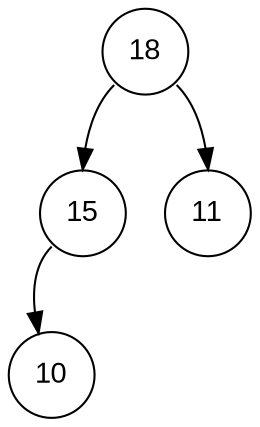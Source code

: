 digraph POT_test {
	node [fontname="Arial", shape="circle", width=0.5];
	0 [label = "18"];
	0:sw -> 1;
	1 [label = "15"];
	0:se -> 2;
	2 [label = "11"];
	1:sw -> 3;
	3 [label = "10"];
}
